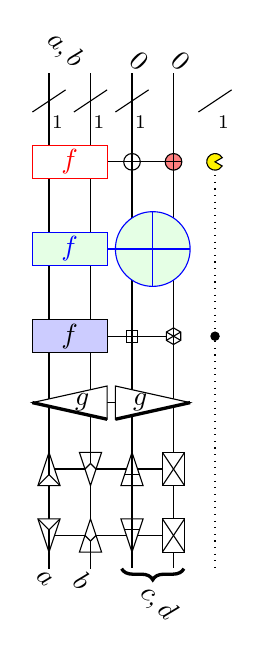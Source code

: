 %! \usetikzlibrary{decorations.pathreplacing,decorations.pathmorphing}
\begin{tikzpicture}[scale=1.0,x=1pt,y=1pt]
\filldraw[color=white] (7.5, 0.0) rectangle (-67.5, -179.0);
% Drawing wires
% Line 2: a b W a,b
\draw[color=black] (-60.0,0.0) -- (-60.0,-179.0);
%   Deferring wire label at (-60.0,0.0)
% Line 5: x W owire
\draw[color=black,dotted] (-0.0,-32.0) -- (-0.0,-179.0);
% Line 3: c W 0
\draw[color=black] (-30.0,0.0) -- (-30.0,-179.0);
\draw[color=black] (-30.0,0.0) node[above,anchor=south east,xshift=2pt,inner sep=0pt,rotate=-45] {$0$};
% Line 2: a b W a,b
\draw[color=black] (-45.0,0.0) -- (-45.0,-179.0);
\draw[color=black] (-52.5,0.0) node[above,anchor=south east,xshift=0pt,inner sep=0pt,rotate=-45] {$a,b$};
% Line 4: d W 0
\draw[color=black] (-15.0,0.0) -- (-15.0,-179.0);
\draw[color=black] (-15.0,0.0) node[above,anchor=south east,xshift=2pt,inner sep=0pt,rotate=-45] {$0$};
% Done with wires; drawing gates
% Line 11: a b c x / 1
\draw (-66.0, -14.0) -- (-54.0, -6.0);
\draw (-57.0, -12.0) node[below] {$\scriptstyle{1}$};
\draw (-51.0, -14.0) -- (-39.0, -6.0);
\draw (-42.0, -12.0) node[below] {$\scriptstyle{1}$};
\draw (-36.0, -14.0) -- (-24.0, -6.0);
\draw (-27.0, -12.0) node[below] {$\scriptstyle{1}$};
\draw (-6.0, -14.0) -- (6.0, -6.0);
\draw (3.0, -12.0) node[below] {$\scriptstyle{1}$};
% Line 12: x:op="\draw[fill=yellow] (0,0) -- (30:3pt) arc (30:330:3pt) -- cycle;":sh=0:style=dotted:qwire
\begin{scope}
\begin{scope}[shift={(-0.0,-32.0)}]
\draw[fill=yellow] (0,0) -- (30:3pt) arc (30:330:3pt) -- cycle;
\end{scope}
\end{scope}
% Line 13: a b G:color=red $f$ +c +d:fill=red!50!white
\draw (-60.0,-32.0) -- (-15.0,-32.0);
\begin{scope}[color=red]
\begin{scope}
\draw[fill=white] (-52.5, -32.0) +(-45.0:19.092pt and 8.485pt) -- +(45.0:19.092pt and 8.485pt) -- +(135.0:19.092pt and 8.485pt) -- +(225.0:19.092pt and 8.485pt) -- cycle;
\clip (-52.5, -32.0) +(-45.0:19.092pt and 8.485pt) -- +(45.0:19.092pt and 8.485pt) -- +(135.0:19.092pt and 8.485pt) -- +(225.0:19.092pt and 8.485pt) -- cycle;
\draw (-52.5, -32.0) node {$f$};
\end{scope}
\end{scope}
\begin{scope}
\draw[fill=white] (-30.0, -32.0) circle(3.0pt);
\clip (-30.0, -32.0) circle(3.0pt);
\draw (-33.0, -32.0) -- (-27.0, -32.0);
\draw (-30.0, -35.0) -- (-30.0, -29.0);
\end{scope}
\begin{scope}
\draw[fill=red!50!white] (-15.0, -32.0) circle(3.0pt);
\clip (-15.0, -32.0) circle(3.0pt);
\draw (-18.0, -32.0) -- (-12.0, -32.0);
\draw (-15.0, -35.0) -- (-15.0, -29.0);
\end{scope}
% Line 14: a b G $f$ c d P:size=27 + color=blue fi=green!10!white
\begin{scope}[color=blue]
\draw (-60.0,-63.5) -- (-15.0,-63.5);
\begin{scope}[color=blue]
\begin{scope}
\draw[fill=green!10!white] (-52.5, -63.5) +(-45.0:19.092pt and 8.485pt) -- +(45.0:19.092pt and 8.485pt) -- +(135.0:19.092pt and 8.485pt) -- +(225.0:19.092pt and 8.485pt) -- cycle;
\clip (-52.5, -63.5) +(-45.0:19.092pt and 8.485pt) -- +(45.0:19.092pt and 8.485pt) -- +(135.0:19.092pt and 8.485pt) -- +(225.0:19.092pt and 8.485pt) -- cycle;
\draw (-52.5, -63.5) node {$f$};
\end{scope}
\end{scope}
\begin{scope}[color=blue]
\begin{scope}
\draw[fill=green!10!white] (-22.5, -63.5) circle(13.5pt);
\clip (-22.5, -63.5) circle(13.5pt);
\draw (-36.0, -63.5) -- (-9.0, -63.5);
\draw (-22.5, -77.0) -- (-22.5, -50.0);
\end{scope}
\end{scope}
\end{scope}
% Line 15: x TOUCH
% Line 16: a b G:op=$f$ +c:sh=box d:sh=6:op=* fi=blue!20!white
\draw (-60.0,-95.0) -- (-15.0,-95.0);
\begin{scope}
\draw[fill=blue!20!white] (-52.5, -95.0) +(-45.0:19.092pt and 8.485pt) -- +(45.0:19.092pt and 8.485pt) -- +(135.0:19.092pt and 8.485pt) -- +(225.0:19.092pt and 8.485pt) -- cycle;
\clip (-52.5, -95.0) +(-45.0:19.092pt and 8.485pt) -- +(45.0:19.092pt and 8.485pt) -- +(135.0:19.092pt and 8.485pt) -- +(225.0:19.092pt and 8.485pt) -- cycle;
\draw (-52.5, -95.0) node {$f$};
\end{scope}
\begin{scope}
\draw[fill=white] (-30.0, -95.0) +(-45.0:3.0pt) -- +(45.0:3.0pt) -- +(135.0:3.0pt) -- +(225.0:3.0pt) -- cycle;
\clip (-30.0, -95.0) +(-45.0:3.0pt) -- +(45.0:3.0pt) -- +(135.0:3.0pt) -- +(225.0:3.0pt) -- cycle;
\draw (-33.0, -95.0) -- (-27.0, -95.0);
\draw (-30.0, -98.0) -- (-30.0, -92.0);
\end{scope}
\begin{scope}
\draw[fill=white] (-15.0, -95.0) +(-90.0:3.0pt) -- +(-30.0:3.0pt) -- +(30.0:3.0pt) -- +(90.0:3.0pt) -- +(150.0:3.0pt) -- +(210.0:3.0pt) -- cycle;
\clip (-15.0, -95.0) +(-90.0:3.0pt) -- +(-30.0:3.0pt) -- +(30.0:3.0pt) -- +(90.0:3.0pt) -- +(150.0:3.0pt) -- +(210.0:3.0pt) -- cycle;
\draw (-15.0, -95.0) -- +(-90.0:3.0pt);
\draw (-15.0, -95.0) -- +(-30.0:3.0pt);
\draw (-15.0, -95.0) -- +(30.0:3.0pt);
\draw (-15.0, -95.0) -- +(90.0:3.0pt);
\draw (-15.0, -95.0) -- +(150.0:3.0pt);
\draw (-15.0, -95.0) -- +(210.0:3.0pt);
\end{scope}
% Line 18: x:sh=1
\filldraw (-0.0, -95.0) circle(1.5pt);
% Line 17: a b G|:shape=3 $g$ c d G|:shape=-3 $g$
\draw (-60.0,-119.0) -- (-15.0,-119.0);
\begin{scope}
\draw[fill=white] (-48.0, -119.0) +(-60.0:18.0pt and 6.928pt) -- +(60.0:18.0pt and 6.928pt) -- +(180.0:18.0pt and 6.928pt) -- cycle;
\draw[very thick,solid] (-48.0, -119.0) +(180.0:18.0pt and 6.928pt) -- +(-60.0:18.0pt and 6.928pt);
\clip (-48.0, -119.0) +(-60.0:18.0pt and 6.928pt) -- +(60.0:18.0pt and 6.928pt) -- +(180.0:18.0pt and 6.928pt) -- cycle;
\draw (-48.0, -119.0) node {$g$};
\end{scope}
\begin{scope}
\draw[fill=white] (-27.0, -119.0) +(0.0:18.0pt and 6.928pt) -- +(120.0:18.0pt and 6.928pt) -- +(240.0:18.0pt and 6.928pt) -- cycle;
\draw[very thick,solid] (-27.0, -119.0) +(240.0:18.0pt and 6.928pt) -- +(0.0:18.0pt and 6.928pt);
\clip (-27.0, -119.0) +(0.0:18.0pt and 6.928pt) -- +(120.0:18.0pt and 6.928pt) -- +(240.0:18.0pt and 6.928pt) -- cycle;
\draw (-27.0, -119.0) node {$g$};
\end{scope}
% Line 19: a G:op=*:sh=> b G:op=-*:sh=< c G:op=+:sh=> d G:op=x breadth=8
\draw (-60.0,-143.0) -- (-15.0,-143.0);
\begin{scope}
\draw[fill=white] (-60.0, -145.0) +(-30.0:4.619pt and 8.0pt) -- +(90.0:4.619pt and 8.0pt) -- +(210.0:4.619pt and 8.0pt) -- cycle;
\clip (-60.0, -145.0) +(-30.0:4.619pt and 8.0pt) -- +(90.0:4.619pt and 8.0pt) -- +(210.0:4.619pt and 8.0pt) -- cycle;
\draw (-60.0, -145.0) -- +(-30.0:4.619pt and 8.0pt);
\draw (-60.0, -145.0) -- +(90.0:4.619pt and 8.0pt);
\draw (-60.0, -145.0) -- +(210.0:4.619pt and 8.0pt);
\end{scope}
\begin{scope}
\draw[fill=white] (-45.0, -141.0) +(-90.0:4.619pt and 8.0pt) -- +(30.0:4.619pt and 8.0pt) -- +(150.0:4.619pt and 8.0pt) -- cycle;
\clip (-45.0, -141.0) +(-90.0:4.619pt and 8.0pt) -- +(30.0:4.619pt and 8.0pt) -- +(150.0:4.619pt and 8.0pt) -- cycle;
\draw (-45.0, -141.0) -- +(-30.0:4.619pt and 8.0pt);
\draw (-45.0, -141.0) -- +(90.0:4.619pt and 8.0pt);
\draw (-45.0, -141.0) -- +(210.0:4.619pt and 8.0pt);
\end{scope}
\begin{scope}
\draw[fill=white] (-30.0, -145.0) +(-30.0:4.619pt and 8.0pt) -- +(90.0:4.619pt and 8.0pt) -- +(210.0:4.619pt and 8.0pt) -- cycle;
\clip (-30.0, -145.0) +(-30.0:4.619pt and 8.0pt) -- +(90.0:4.619pt and 8.0pt) -- +(210.0:4.619pt and 8.0pt) -- cycle;
\draw (-34.619, -145.0) -- (-25.381, -145.0);
\draw (-30.0, -153.0) -- (-30.0, -137.0);
\end{scope}
\begin{scope}
\draw[fill=white] (-15.0, -143.0) +(-45.0:5.657pt and 8.485pt) -- +(45.0:5.657pt and 8.485pt) -- +(135.0:5.657pt and 8.485pt) -- +(225.0:5.657pt and 8.485pt) -- cycle;
\clip (-15.0, -143.0) +(-45.0:5.657pt and 8.485pt) -- +(45.0:5.657pt and 8.485pt) -- +(135.0:5.657pt and 8.485pt) -- +(225.0:5.657pt and 8.485pt) -- cycle;
\draw (-19.0, -149.0) -- (-11.0, -137.0);
\draw (-19.0, -137.0) -- (-11.0, -149.0);
\end{scope}
\draw (-60.0,-167.0) -- (-15.0,-167.0);
\begin{scope}
\draw[fill=white] (-60.0, -165.0) +(-90.0:4.619pt and 8.0pt) -- +(30.0:4.619pt and 8.0pt) -- +(150.0:4.619pt and 8.0pt) -- cycle;
\clip (-60.0, -165.0) +(-90.0:4.619pt and 8.0pt) -- +(30.0:4.619pt and 8.0pt) -- +(150.0:4.619pt and 8.0pt) -- cycle;
\draw (-60.0, -165.0) -- +(-90.0:4.619pt and 8.0pt);
\draw (-60.0, -165.0) -- +(30.0:4.619pt and 8.0pt);
\draw (-60.0, -165.0) -- +(150.0:4.619pt and 8.0pt);
\end{scope}
\begin{scope}
\draw[fill=white] (-45.0, -169.0) +(-30.0:4.619pt and 8.0pt) -- +(90.0:4.619pt and 8.0pt) -- +(210.0:4.619pt and 8.0pt) -- cycle;
\clip (-45.0, -169.0) +(-30.0:4.619pt and 8.0pt) -- +(90.0:4.619pt and 8.0pt) -- +(210.0:4.619pt and 8.0pt) -- cycle;
\draw (-45.0, -169.0) -- +(30.0:4.619pt and 8.0pt);
\draw (-45.0, -169.0) -- +(150.0:4.619pt and 8.0pt);
\draw (-45.0, -169.0) -- +(270.0:4.619pt and 8.0pt);
\end{scope}
\begin{scope}
\draw[fill=white] (-30.0, -165.0) +(-90.0:4.619pt and 8.0pt) -- +(30.0:4.619pt and 8.0pt) -- +(150.0:4.619pt and 8.0pt) -- cycle;
\clip (-30.0, -165.0) +(-90.0:4.619pt and 8.0pt) -- +(30.0:4.619pt and 8.0pt) -- +(150.0:4.619pt and 8.0pt) -- cycle;
\draw (-34.619, -165.0) -- (-25.381, -165.0);
\draw (-30.0, -173.0) -- (-30.0, -157.0);
\end{scope}
\begin{scope}
\draw[fill=white] (-15.0, -167.0) +(-45.0:5.657pt and 8.485pt) -- +(45.0:5.657pt and 8.485pt) -- +(135.0:5.657pt and 8.485pt) -- +(225.0:5.657pt and 8.485pt) -- cycle;
\clip (-15.0, -167.0) +(-45.0:5.657pt and 8.485pt) -- +(45.0:5.657pt and 8.485pt) -- +(135.0:5.657pt and 8.485pt) -- +(225.0:5.657pt and 8.485pt) -- cycle;
\draw (-19.0, -173.0) -- (-11.0, -161.0);
\draw (-19.0, -161.0) -- (-11.0, -173.0);
\end{scope}
% Done with gates; drawing ending labels
\draw[color=black] (-60.0,-179.0) node[below,anchor=north west,xshift=-2pt,inner sep=0pt,rotate=-45] {$a$};
%   Deferring wire label at (-30.0,-179.0)
\draw[color=black] (-45.0,-179.0) node[below,anchor=north west,xshift=-2pt,inner sep=0pt,rotate=-45] {$b$};
\filldraw[color=white,fill=white] (-11.25,-179.0) rectangle (-33.75,-183.0);
\draw[decorate,decoration={brace,amplitude = 4.0pt},very thick] (-11.25,-179.0) -- (-33.75,-179.0);
\draw[color=black] (-22.5,-183.0) node[below,anchor=north west,xshift=0pt,inner sep=0pt,rotate=-45] {$c,d$};
% Done with ending labels; drawing cut lines and comments
% Done with comments
\end{tikzpicture}
